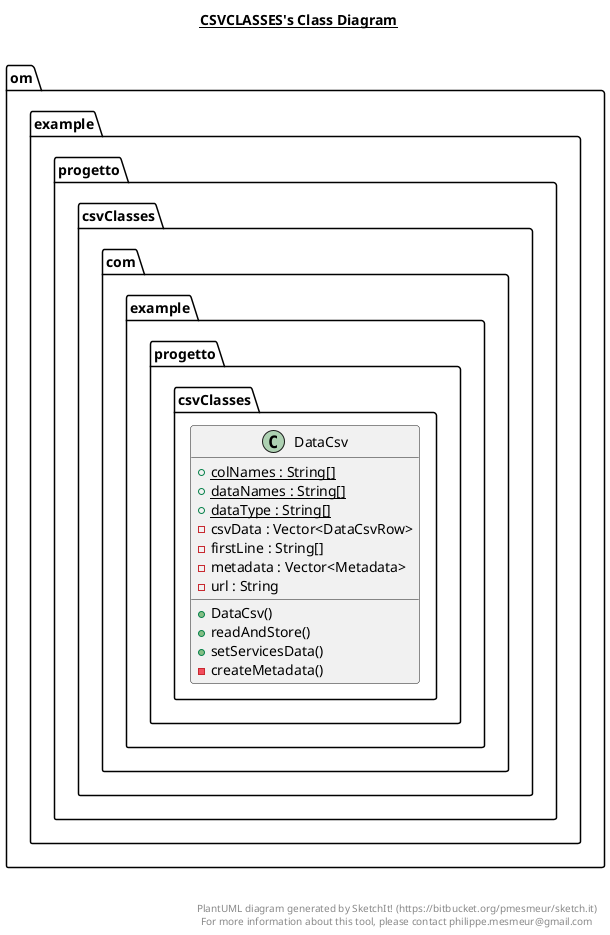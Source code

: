 @startuml

title __CSVCLASSES's Class Diagram__\n


    namespace om.example.progetto {
      namespace csvClasses {
        class com.example.progetto.csvClasses.DataCsv {
            {static} + colNames : String[]
            {static} + dataNames : String[]
            {static} + dataType : String[]
            - csvData : Vector<DataCsvRow>
            - firstLine : String[]
            - metadata : Vector<Metadata>
            - url : String
            + DataCsv()
            + readAndStore()
            + setServicesData()
            - createMetadata()
        }
      }
    }

  



right footer


PlantUML diagram generated by SketchIt! (https://bitbucket.org/pmesmeur/sketch.it)
For more information about this tool, please contact philippe.mesmeur@gmail.com
endfooter

@enduml
